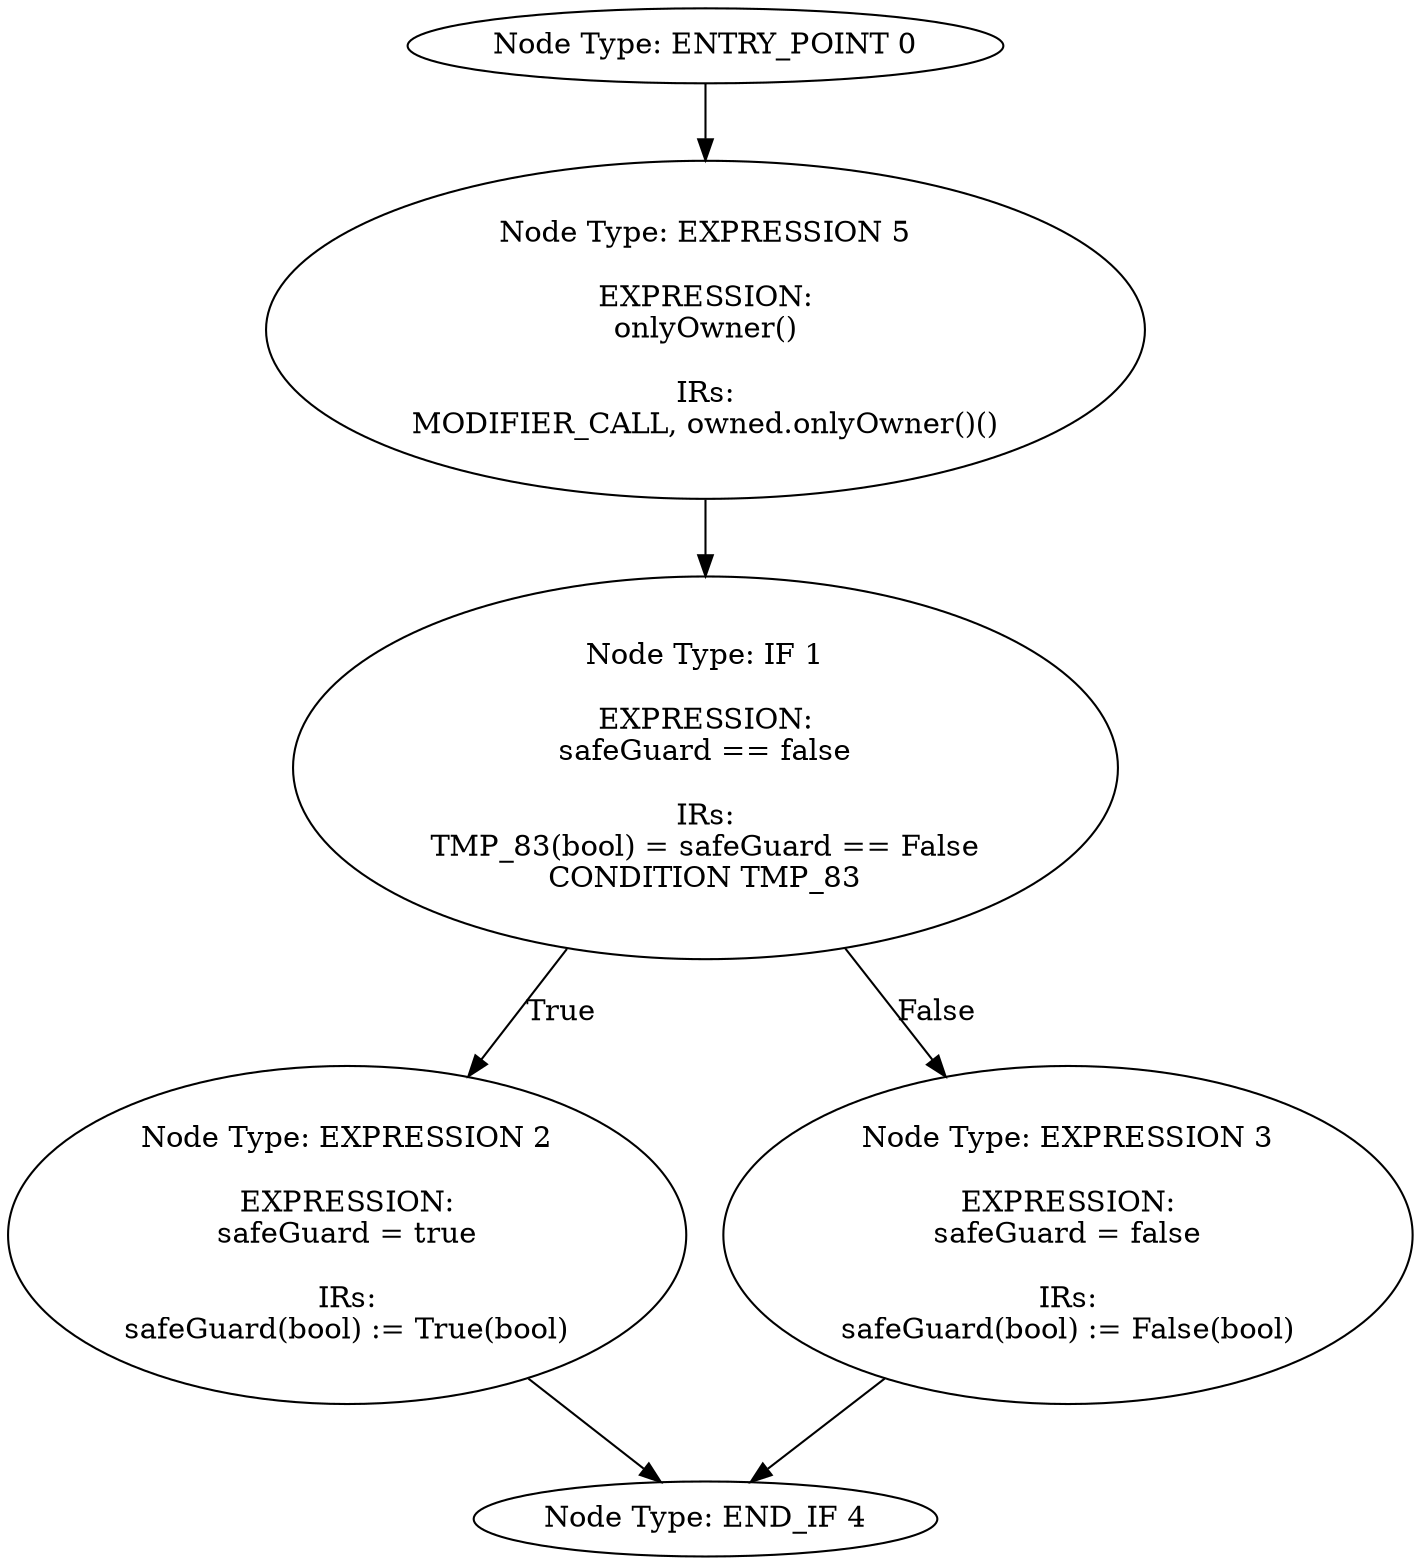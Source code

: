 digraph{
0[label="Node Type: ENTRY_POINT 0
"];
0->5;
1[label="Node Type: IF 1

EXPRESSION:
safeGuard == false

IRs:
TMP_83(bool) = safeGuard == False
CONDITION TMP_83"];
1->2[label="True"];
1->3[label="False"];
2[label="Node Type: EXPRESSION 2

EXPRESSION:
safeGuard = true

IRs:
safeGuard(bool) := True(bool)"];
2->4;
3[label="Node Type: EXPRESSION 3

EXPRESSION:
safeGuard = false

IRs:
safeGuard(bool) := False(bool)"];
3->4;
4[label="Node Type: END_IF 4
"];
5[label="Node Type: EXPRESSION 5

EXPRESSION:
onlyOwner()

IRs:
MODIFIER_CALL, owned.onlyOwner()()"];
5->1;
}
